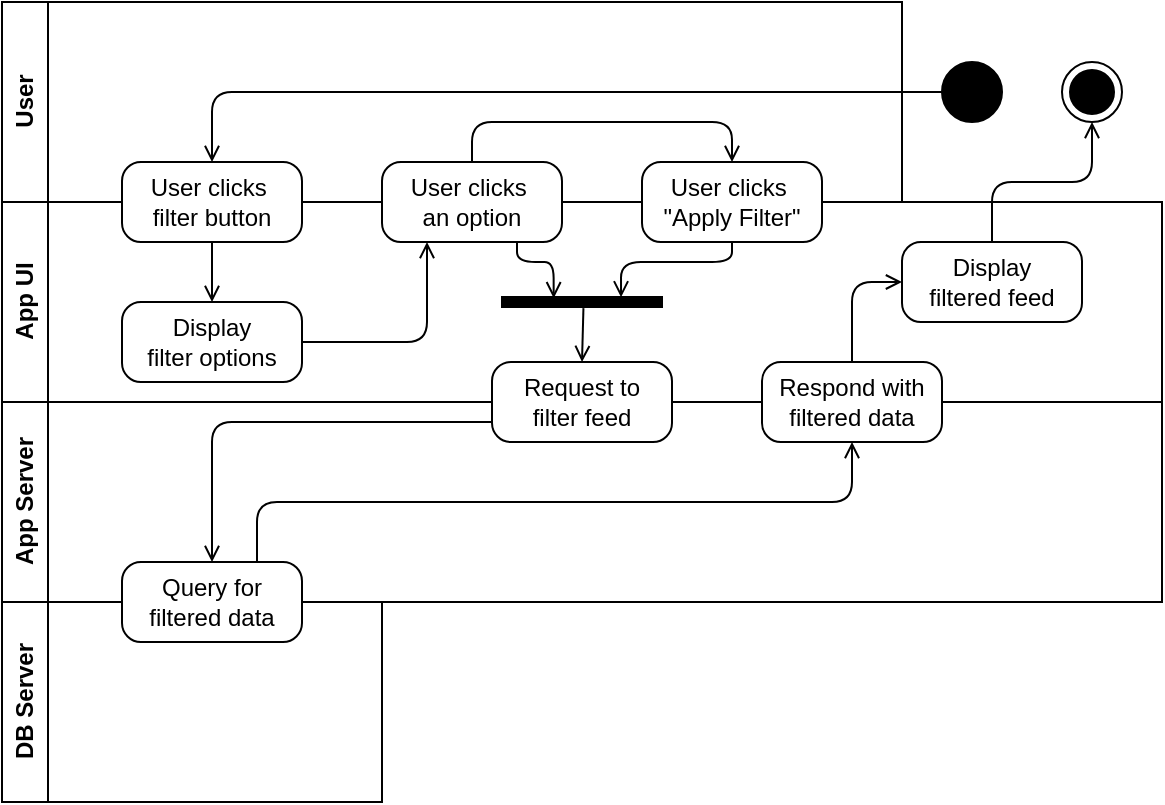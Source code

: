 <mxfile version="24.7.17">
  <diagram name="Page-1" id="KHDGIGhGzWFDvoNnHqS8">
    <mxGraphModel dx="500" dy="319" grid="1" gridSize="10" guides="1" tooltips="1" connect="1" arrows="1" fold="1" page="1" pageScale="1" pageWidth="850" pageHeight="1100" math="0" shadow="0">
      <root>
        <mxCell id="0" />
        <mxCell id="1" parent="0" />
        <mxCell id="Y5e2X1rM77SaJahhi9rT-28" value="App Server" style="swimlane;horizontal=0;whiteSpace=wrap;html=1;movable=1;resizable=1;rotatable=1;deletable=1;editable=1;locked=0;connectable=1;" parent="1" vertex="1">
          <mxGeometry x="20" y="220" width="580" height="100" as="geometry">
            <mxRectangle x="30" y="80" width="40" height="60" as="alternateBounds" />
          </mxGeometry>
        </mxCell>
        <mxCell id="Y5e2X1rM77SaJahhi9rT-25" value="App UI" style="swimlane;horizontal=0;whiteSpace=wrap;html=1;movable=1;resizable=1;rotatable=1;deletable=1;editable=1;locked=0;connectable=1;" parent="Y5e2X1rM77SaJahhi9rT-28" vertex="1">
          <mxGeometry y="-100" width="580" height="100" as="geometry">
            <mxRectangle x="30" y="80" width="40" height="60" as="alternateBounds" />
          </mxGeometry>
        </mxCell>
        <mxCell id="Y5e2X1rM77SaJahhi9rT-21" value="User" style="swimlane;horizontal=0;whiteSpace=wrap;html=1;movable=1;resizable=1;rotatable=1;deletable=1;editable=1;locked=0;connectable=1;" parent="Y5e2X1rM77SaJahhi9rT-25" vertex="1">
          <mxGeometry y="-100" width="450" height="100" as="geometry">
            <mxRectangle x="20" y="20" width="40" height="60" as="alternateBounds" />
          </mxGeometry>
        </mxCell>
        <mxCell id="Y5e2X1rM77SaJahhi9rT-8" value="User clicks&amp;nbsp;&lt;div&gt;filter button&lt;/div&gt;" style="html=1;align=center;verticalAlign=middle;rounded=1;absoluteArcSize=1;arcSize=19;dashed=0;whiteSpace=wrap;" parent="Y5e2X1rM77SaJahhi9rT-21" vertex="1">
          <mxGeometry x="60" y="80" width="90" height="40" as="geometry" />
        </mxCell>
        <mxCell id="6L-G8i7gEttiWknb41HZ-1" style="edgeStyle=orthogonalEdgeStyle;rounded=1;orthogonalLoop=1;jettySize=auto;html=1;exitX=1;exitY=0.5;exitDx=0;exitDy=0;entryX=0.25;entryY=1;entryDx=0;entryDy=0;curved=0;endArrow=open;endFill=0;" parent="Y5e2X1rM77SaJahhi9rT-25" source="Y5e2X1rM77SaJahhi9rT-57" target="Y5e2X1rM77SaJahhi9rT-59" edge="1">
          <mxGeometry relative="1" as="geometry" />
        </mxCell>
        <mxCell id="Y5e2X1rM77SaJahhi9rT-57" value="Display&lt;div&gt;filter options&lt;/div&gt;" style="html=1;align=center;verticalAlign=middle;rounded=1;absoluteArcSize=1;arcSize=19;dashed=0;whiteSpace=wrap;" parent="Y5e2X1rM77SaJahhi9rT-25" vertex="1">
          <mxGeometry x="60" y="50" width="90" height="40" as="geometry" />
        </mxCell>
        <mxCell id="Y5e2X1rM77SaJahhi9rT-58" style="edgeStyle=orthogonalEdgeStyle;rounded=1;orthogonalLoop=1;jettySize=auto;html=1;exitX=0.5;exitY=1;exitDx=0;exitDy=0;entryX=0.5;entryY=0;entryDx=0;entryDy=0;endArrow=open;endFill=0;curved=0;" parent="Y5e2X1rM77SaJahhi9rT-25" source="Y5e2X1rM77SaJahhi9rT-8" target="Y5e2X1rM77SaJahhi9rT-57" edge="1">
          <mxGeometry relative="1" as="geometry">
            <Array as="points" />
          </mxGeometry>
        </mxCell>
        <mxCell id="tZpuxsODlOwWfjjNocAu-1" style="edgeStyle=orthogonalEdgeStyle;rounded=1;orthogonalLoop=1;jettySize=auto;html=1;exitX=0.5;exitY=0;exitDx=0;exitDy=0;entryX=0.5;entryY=0;entryDx=0;entryDy=0;curved=0;endArrow=open;endFill=0;" edge="1" parent="Y5e2X1rM77SaJahhi9rT-25" source="Y5e2X1rM77SaJahhi9rT-59" target="Y5e2X1rM77SaJahhi9rT-68">
          <mxGeometry relative="1" as="geometry" />
        </mxCell>
        <mxCell id="Y5e2X1rM77SaJahhi9rT-59" value="User clicks&amp;nbsp;&lt;div&gt;an option&lt;/div&gt;" style="html=1;align=center;verticalAlign=middle;rounded=1;absoluteArcSize=1;arcSize=19;dashed=0;whiteSpace=wrap;" parent="Y5e2X1rM77SaJahhi9rT-25" vertex="1">
          <mxGeometry x="190" y="-20" width="90" height="40" as="geometry" />
        </mxCell>
        <mxCell id="Y5e2X1rM77SaJahhi9rT-68" value="User clicks&amp;nbsp;&lt;div&gt;&quot;Apply Filter&quot;&lt;/div&gt;" style="html=1;align=center;verticalAlign=middle;rounded=1;absoluteArcSize=1;arcSize=19;dashed=0;whiteSpace=wrap;" parent="Y5e2X1rM77SaJahhi9rT-25" vertex="1">
          <mxGeometry x="320" y="-20" width="90" height="40" as="geometry" />
        </mxCell>
        <mxCell id="Y5e2X1rM77SaJahhi9rT-79" value="Display&lt;div&gt;filtered feed&lt;/div&gt;" style="html=1;align=center;verticalAlign=middle;rounded=1;absoluteArcSize=1;arcSize=19;dashed=0;whiteSpace=wrap;" parent="Y5e2X1rM77SaJahhi9rT-25" vertex="1">
          <mxGeometry x="450" y="20" width="90" height="40" as="geometry" />
        </mxCell>
        <mxCell id="Y5e2X1rM77SaJahhi9rT-66" value="Request to&lt;div&gt;filter feed&lt;/div&gt;" style="html=1;align=center;verticalAlign=middle;rounded=1;absoluteArcSize=1;arcSize=19;dashed=0;whiteSpace=wrap;" parent="Y5e2X1rM77SaJahhi9rT-25" vertex="1">
          <mxGeometry x="245" y="80" width="90" height="40" as="geometry" />
        </mxCell>
        <mxCell id="Y5e2X1rM77SaJahhi9rT-75" value="Respond with&lt;div&gt;filtered data&lt;/div&gt;" style="html=1;align=center;verticalAlign=middle;rounded=1;absoluteArcSize=1;arcSize=19;dashed=0;whiteSpace=wrap;" parent="Y5e2X1rM77SaJahhi9rT-28" vertex="1">
          <mxGeometry x="380" y="-20" width="90" height="40" as="geometry" />
        </mxCell>
        <mxCell id="Y5e2X1rM77SaJahhi9rT-81" style="edgeStyle=orthogonalEdgeStyle;rounded=1;orthogonalLoop=1;jettySize=auto;html=1;exitX=0.5;exitY=0;exitDx=0;exitDy=0;entryX=0;entryY=0.5;entryDx=0;entryDy=0;endArrow=open;endFill=0;curved=0;" parent="Y5e2X1rM77SaJahhi9rT-28" source="Y5e2X1rM77SaJahhi9rT-75" target="Y5e2X1rM77SaJahhi9rT-79" edge="1">
          <mxGeometry relative="1" as="geometry" />
        </mxCell>
        <mxCell id="Msy87bs5fr4QdMITfJXk-1" value="" style="html=1;points=[];perimeter=orthogonalPerimeter;fillColor=strokeColor;rotation=90;" parent="Y5e2X1rM77SaJahhi9rT-28" vertex="1">
          <mxGeometry x="287.5" y="-90" width="5" height="80" as="geometry" />
        </mxCell>
        <mxCell id="Msy87bs5fr4QdMITfJXk-2" value="" style="edgeStyle=orthogonalEdgeStyle;rounded=1;orthogonalLoop=1;jettySize=auto;html=1;exitX=0.5;exitY=1;exitDx=0;exitDy=0;entryX=0.037;entryY=0.256;entryDx=0;entryDy=0;endArrow=open;endFill=0;curved=0;entryPerimeter=0;" parent="Y5e2X1rM77SaJahhi9rT-28" source="Y5e2X1rM77SaJahhi9rT-68" target="Msy87bs5fr4QdMITfJXk-1" edge="1">
          <mxGeometry relative="1" as="geometry">
            <mxPoint x="385" y="140" as="sourcePoint" />
            <mxPoint x="315" y="200" as="targetPoint" />
            <Array as="points">
              <mxPoint x="365" y="-70" />
              <mxPoint x="310" y="-70" />
            </Array>
          </mxGeometry>
        </mxCell>
        <mxCell id="Msy87bs5fr4QdMITfJXk-3" style="edgeStyle=orthogonalEdgeStyle;rounded=1;orthogonalLoop=1;jettySize=auto;html=1;exitX=0.75;exitY=1;exitDx=0;exitDy=0;entryX=0.121;entryY=0.677;entryDx=0;entryDy=0;entryPerimeter=0;curved=0;endArrow=open;endFill=0;" parent="Y5e2X1rM77SaJahhi9rT-28" source="Y5e2X1rM77SaJahhi9rT-59" target="Msy87bs5fr4QdMITfJXk-1" edge="1">
          <mxGeometry relative="1" as="geometry">
            <Array as="points">
              <mxPoint x="258" y="-70" />
              <mxPoint x="276" y="-70" />
            </Array>
          </mxGeometry>
        </mxCell>
        <mxCell id="Msy87bs5fr4QdMITfJXk-4" style="edgeStyle=orthogonalEdgeStyle;rounded=1;orthogonalLoop=1;jettySize=auto;html=1;exitX=1.113;exitY=0.491;exitDx=0;exitDy=0;exitPerimeter=0;entryX=0.5;entryY=0;entryDx=0;entryDy=0;curved=0;endArrow=open;endFill=0;" parent="Y5e2X1rM77SaJahhi9rT-28" source="Msy87bs5fr4QdMITfJXk-1" target="Y5e2X1rM77SaJahhi9rT-66" edge="1">
          <mxGeometry relative="1" as="geometry">
            <mxPoint x="290.158" y="-30" as="targetPoint" />
          </mxGeometry>
        </mxCell>
        <mxCell id="Y5e2X1rM77SaJahhi9rT-29" value="DB Server" style="swimlane;horizontal=0;whiteSpace=wrap;html=1;movable=1;resizable=1;rotatable=1;deletable=1;editable=1;locked=0;connectable=1;" parent="1" vertex="1">
          <mxGeometry x="20" y="320" width="190" height="100" as="geometry">
            <mxRectangle x="30" y="80" width="40" height="60" as="alternateBounds" />
          </mxGeometry>
        </mxCell>
        <mxCell id="Y5e2X1rM77SaJahhi9rT-32" value="Query for&lt;div&gt;filtered data&lt;/div&gt;" style="html=1;align=center;verticalAlign=middle;rounded=1;absoluteArcSize=1;arcSize=19;dashed=0;whiteSpace=wrap;" parent="Y5e2X1rM77SaJahhi9rT-29" vertex="1">
          <mxGeometry x="60" y="-20" width="90" height="40" as="geometry" />
        </mxCell>
        <mxCell id="Y5e2X1rM77SaJahhi9rT-37" style="edgeStyle=orthogonalEdgeStyle;rounded=1;orthogonalLoop=1;jettySize=auto;html=1;exitX=0;exitY=0.5;exitDx=0;exitDy=0;entryX=0.5;entryY=0;entryDx=0;entryDy=0;endArrow=open;endFill=0;curved=0;" parent="1" source="Y5e2X1rM77SaJahhi9rT-1" target="Y5e2X1rM77SaJahhi9rT-8" edge="1">
          <mxGeometry relative="1" as="geometry" />
        </mxCell>
        <mxCell id="Y5e2X1rM77SaJahhi9rT-1" value="" style="ellipse;fillColor=strokeColor;html=1;" parent="1" vertex="1">
          <mxGeometry x="490" y="50" width="30" height="30" as="geometry" />
        </mxCell>
        <mxCell id="Y5e2X1rM77SaJahhi9rT-2" value="" style="ellipse;html=1;shape=endState;fillColor=strokeColor;" parent="1" vertex="1">
          <mxGeometry x="550" y="50" width="30" height="30" as="geometry" />
        </mxCell>
        <mxCell id="Y5e2X1rM77SaJahhi9rT-74" style="edgeStyle=orthogonalEdgeStyle;rounded=1;orthogonalLoop=1;jettySize=auto;html=1;exitX=0;exitY=0.75;exitDx=0;exitDy=0;entryX=0.5;entryY=0;entryDx=0;entryDy=0;endArrow=open;endFill=0;curved=0;" parent="1" source="Y5e2X1rM77SaJahhi9rT-66" target="Y5e2X1rM77SaJahhi9rT-32" edge="1">
          <mxGeometry relative="1" as="geometry" />
        </mxCell>
        <mxCell id="Y5e2X1rM77SaJahhi9rT-78" style="edgeStyle=orthogonalEdgeStyle;rounded=1;orthogonalLoop=1;jettySize=auto;html=1;exitX=0.75;exitY=0;exitDx=0;exitDy=0;entryX=0.5;entryY=1;entryDx=0;entryDy=0;endArrow=open;endFill=0;curved=0;" parent="1" source="Y5e2X1rM77SaJahhi9rT-32" target="Y5e2X1rM77SaJahhi9rT-75" edge="1">
          <mxGeometry relative="1" as="geometry" />
        </mxCell>
        <mxCell id="Y5e2X1rM77SaJahhi9rT-82" style="edgeStyle=orthogonalEdgeStyle;rounded=1;orthogonalLoop=1;jettySize=auto;html=1;exitX=0.5;exitY=0;exitDx=0;exitDy=0;entryX=0.5;entryY=1;entryDx=0;entryDy=0;endArrow=open;endFill=0;curved=0;" parent="1" source="Y5e2X1rM77SaJahhi9rT-79" target="Y5e2X1rM77SaJahhi9rT-2" edge="1">
          <mxGeometry relative="1" as="geometry" />
        </mxCell>
      </root>
    </mxGraphModel>
  </diagram>
</mxfile>
